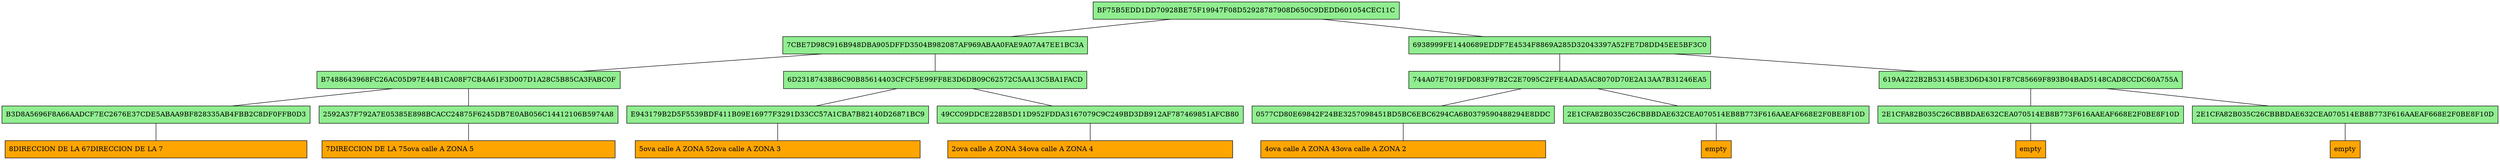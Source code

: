 graph{
     9 [label="BF75B5EDD1DD70928BE75F19947F08D52928787908D650C9DEDD601054CEC11C"shape=rect style=filled fillcolor=lightgreen];
     9 --    10;
     9 --    17;
    10 [label="7CBE7D98C916B948DBA905DFFD3504B982087AF969ABAA0FAE9A07A47EE1BC3A"shape=rect style=filled fillcolor=lightgreen];
    10 --    11;
    10 --    14;
    11 [label="B7488643968FC26AC05D97E44B1CA08F7CB4A61F3D007D1A28C5B85CA3FABC0F"shape=rect style=filled fillcolor=lightgreen];
    11 --    12;
    11 --    13;
    12 [label="B3D8A5696F8A66AADCF7EC2676E37CDE5ABAA9BF828335AB4FBB2C8DF0FFB0D3"shape=rect style=filled fillcolor=lightgreen];
     1 [label="8DIRECCION DE LA 67DIRECCION DE LA 7                                                                " shape=rect style=filled fillcolor=orange];
    12 --     1;
    13 [label="2592A37F792A7E05385E898BCACC24875F6245DB7E0AB056C14412106B5974A8"shape=rect style=filled fillcolor=lightgreen];
     2 [label="7DIRECCION DE LA 75ova calle A ZONA 5                                                               " shape=rect style=filled fillcolor=orange];
    13 --     2;
    14 [label="6D23187438B6C90B85614403CFCF5E99FF8E3D6DB09C62572C5AA13C5BA1FACD"shape=rect style=filled fillcolor=lightgreen];
    14 --    15;
    14 --    16;
    15 [label="E943179B2D5F5539BDF411B09E16977F3291D33CC57A1CBA7B82140D26871BC9"shape=rect style=filled fillcolor=lightgreen];
     3 [label="5ova calle A ZONA 52ova calle A ZONA 3                                                              " shape=rect style=filled fillcolor=orange];
    15 --     3;
    16 [label="49CC09DDCE228B5D11D952FDDA3167079C9C249BD3DB912AF787469851AFCB80"shape=rect style=filled fillcolor=lightgreen];
     4 [label="2ova calle A ZONA 34ova calle A ZONA 4                                                              " shape=rect style=filled fillcolor=orange];
    16 --     4;
    17 [label="6938999FE1440689EDDF7E4534F8869A285D32043397A52FE7D8DD45EE5BF3C0"shape=rect style=filled fillcolor=lightgreen];
    17 --    18;
    17 --    21;
    18 [label="744A07E7019FD083F97B2C2E7095C2FFE4ADA5AC8070D70E2A13AA7B31246EA5"shape=rect style=filled fillcolor=lightgreen];
    18 --    19;
    18 --    20;
    19 [label="0577CD80E69842F24BE3257098451BD5BC6EBC6294CA6B0379590488294E8DDC"shape=rect style=filled fillcolor=lightgreen];
     5 [label="4ova calle A ZONA 43ova calle A ZONA 2                                                              " shape=rect style=filled fillcolor=orange];
    19 --     5;
    20 [label="2E1CFA82B035C26CBBBDAE632CEA070514EB8B773F616AAEAF668E2F0BE8F10D"shape=rect style=filled fillcolor=lightgreen];
     6 [label="empty" shape=rect style=filled fillcolor=orange];
    20 --     6;
    21 [label="619A4222B2B53145BE3D6D4301F87C85669F893B04BAD5148CAD8CCDC60A755A"shape=rect style=filled fillcolor=lightgreen];
    21 --    22;
    21 --    23;
    22 [label="2E1CFA82B035C26CBBBDAE632CEA070514EB8B773F616AAEAF668E2F0BE8F10D"shape=rect style=filled fillcolor=lightgreen];
     7 [label="empty" shape=rect style=filled fillcolor=orange];
    22 --     7;
    23 [label="2E1CFA82B035C26CBBBDAE632CEA070514EB8B773F616AAEAF668E2F0BE8F10D"shape=rect style=filled fillcolor=lightgreen];
     8 [label="empty" shape=rect style=filled fillcolor=orange];
    23 --     8;
}
